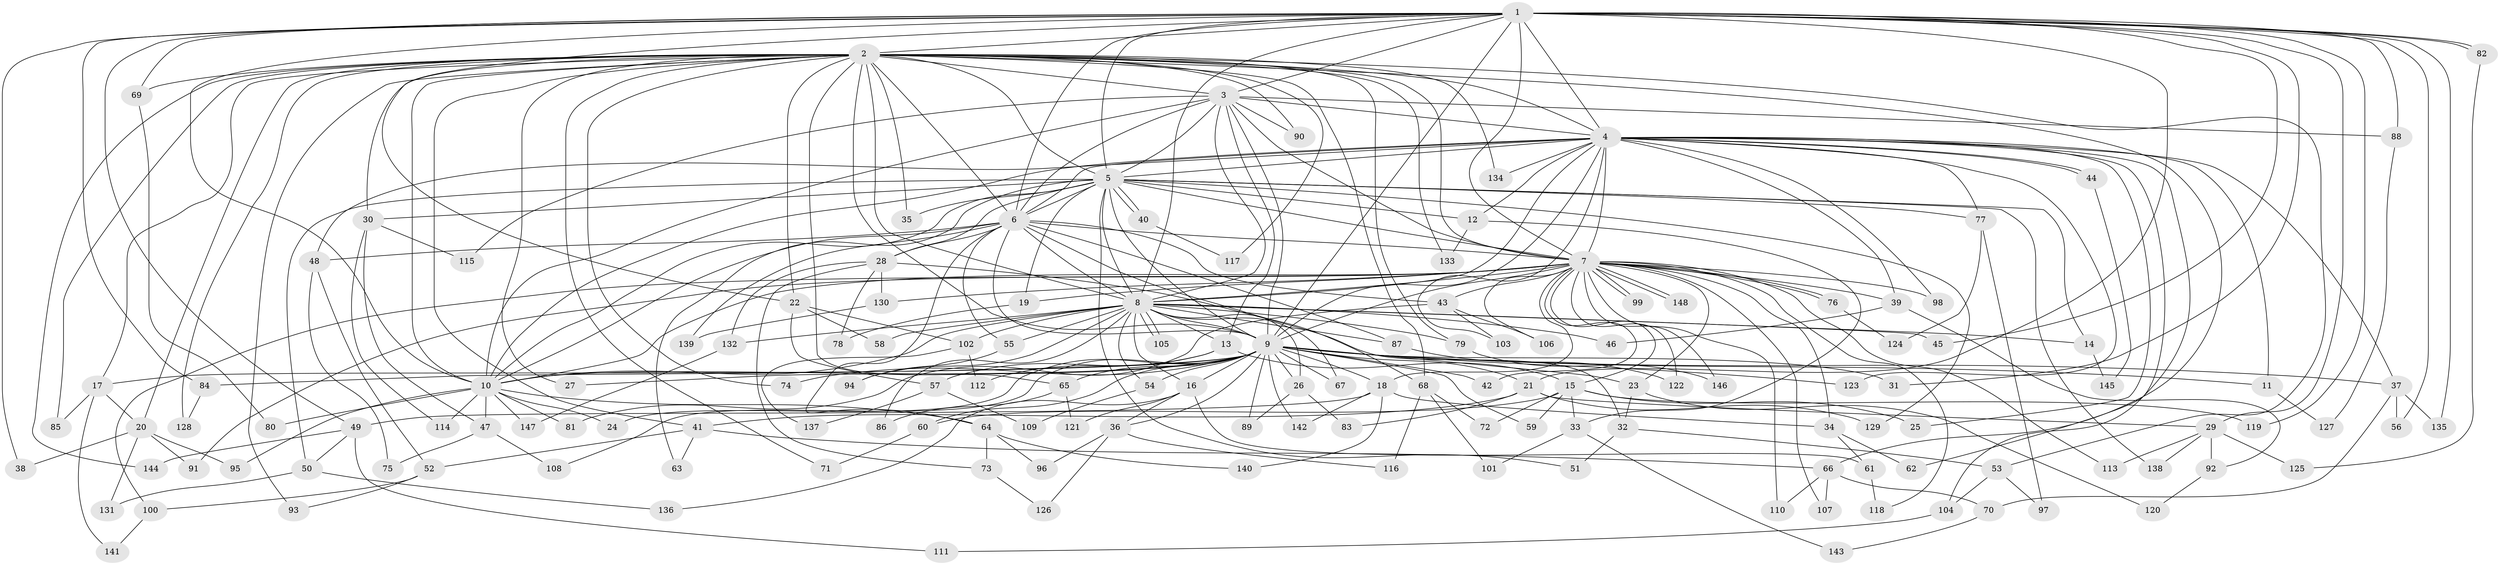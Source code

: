 // coarse degree distribution, {22: 0.008928571428571428, 33: 0.017857142857142856, 14: 0.008928571428571428, 24: 0.008928571428571428, 21: 0.008928571428571428, 28: 0.008928571428571428, 31: 0.008928571428571428, 16: 0.008928571428571428, 3: 0.15178571428571427, 4: 0.10714285714285714, 8: 0.017857142857142856, 7: 0.026785714285714284, 5: 0.0625, 9: 0.008928571428571428, 6: 0.026785714285714284, 2: 0.5, 1: 0.017857142857142856}
// Generated by graph-tools (version 1.1) at 2025/41/03/06/25 10:41:32]
// undirected, 148 vertices, 321 edges
graph export_dot {
graph [start="1"]
  node [color=gray90,style=filled];
  1;
  2;
  3;
  4;
  5;
  6;
  7;
  8;
  9;
  10;
  11;
  12;
  13;
  14;
  15;
  16;
  17;
  18;
  19;
  20;
  21;
  22;
  23;
  24;
  25;
  26;
  27;
  28;
  29;
  30;
  31;
  32;
  33;
  34;
  35;
  36;
  37;
  38;
  39;
  40;
  41;
  42;
  43;
  44;
  45;
  46;
  47;
  48;
  49;
  50;
  51;
  52;
  53;
  54;
  55;
  56;
  57;
  58;
  59;
  60;
  61;
  62;
  63;
  64;
  65;
  66;
  67;
  68;
  69;
  70;
  71;
  72;
  73;
  74;
  75;
  76;
  77;
  78;
  79;
  80;
  81;
  82;
  83;
  84;
  85;
  86;
  87;
  88;
  89;
  90;
  91;
  92;
  93;
  94;
  95;
  96;
  97;
  98;
  99;
  100;
  101;
  102;
  103;
  104;
  105;
  106;
  107;
  108;
  109;
  110;
  111;
  112;
  113;
  114;
  115;
  116;
  117;
  118;
  119;
  120;
  121;
  122;
  123;
  124;
  125;
  126;
  127;
  128;
  129;
  130;
  131;
  132;
  133;
  134;
  135;
  136;
  137;
  138;
  139;
  140;
  141;
  142;
  143;
  144;
  145;
  146;
  147;
  148;
  1 -- 2;
  1 -- 3;
  1 -- 4;
  1 -- 5;
  1 -- 6;
  1 -- 7;
  1 -- 8;
  1 -- 9;
  1 -- 10;
  1 -- 21;
  1 -- 22;
  1 -- 29;
  1 -- 31;
  1 -- 38;
  1 -- 45;
  1 -- 49;
  1 -- 56;
  1 -- 69;
  1 -- 82;
  1 -- 82;
  1 -- 84;
  1 -- 88;
  1 -- 119;
  1 -- 135;
  2 -- 3;
  2 -- 4;
  2 -- 5;
  2 -- 6;
  2 -- 7;
  2 -- 8;
  2 -- 9;
  2 -- 10;
  2 -- 17;
  2 -- 20;
  2 -- 22;
  2 -- 27;
  2 -- 30;
  2 -- 35;
  2 -- 41;
  2 -- 53;
  2 -- 65;
  2 -- 66;
  2 -- 68;
  2 -- 69;
  2 -- 71;
  2 -- 74;
  2 -- 79;
  2 -- 85;
  2 -- 90;
  2 -- 93;
  2 -- 117;
  2 -- 128;
  2 -- 133;
  2 -- 134;
  2 -- 144;
  3 -- 4;
  3 -- 5;
  3 -- 6;
  3 -- 7;
  3 -- 8;
  3 -- 9;
  3 -- 10;
  3 -- 13;
  3 -- 88;
  3 -- 90;
  3 -- 115;
  4 -- 5;
  4 -- 6;
  4 -- 7;
  4 -- 8;
  4 -- 9;
  4 -- 10;
  4 -- 11;
  4 -- 12;
  4 -- 25;
  4 -- 37;
  4 -- 39;
  4 -- 44;
  4 -- 44;
  4 -- 48;
  4 -- 62;
  4 -- 77;
  4 -- 98;
  4 -- 103;
  4 -- 104;
  4 -- 123;
  4 -- 134;
  5 -- 6;
  5 -- 7;
  5 -- 8;
  5 -- 9;
  5 -- 10;
  5 -- 12;
  5 -- 14;
  5 -- 19;
  5 -- 28;
  5 -- 30;
  5 -- 35;
  5 -- 40;
  5 -- 40;
  5 -- 50;
  5 -- 51;
  5 -- 63;
  5 -- 77;
  5 -- 129;
  5 -- 138;
  6 -- 7;
  6 -- 8;
  6 -- 9;
  6 -- 10;
  6 -- 28;
  6 -- 43;
  6 -- 48;
  6 -- 55;
  6 -- 64;
  6 -- 68;
  6 -- 87;
  6 -- 139;
  7 -- 8;
  7 -- 9;
  7 -- 10;
  7 -- 15;
  7 -- 18;
  7 -- 19;
  7 -- 23;
  7 -- 34;
  7 -- 39;
  7 -- 42;
  7 -- 43;
  7 -- 76;
  7 -- 76;
  7 -- 91;
  7 -- 98;
  7 -- 99;
  7 -- 99;
  7 -- 100;
  7 -- 106;
  7 -- 107;
  7 -- 110;
  7 -- 113;
  7 -- 118;
  7 -- 122;
  7 -- 130;
  7 -- 146;
  7 -- 148;
  7 -- 148;
  8 -- 9;
  8 -- 10;
  8 -- 13;
  8 -- 14;
  8 -- 16;
  8 -- 26;
  8 -- 45;
  8 -- 46;
  8 -- 54;
  8 -- 55;
  8 -- 58;
  8 -- 67;
  8 -- 79;
  8 -- 86;
  8 -- 87;
  8 -- 94;
  8 -- 102;
  8 -- 105;
  8 -- 105;
  8 -- 132;
  9 -- 10;
  9 -- 11;
  9 -- 16;
  9 -- 17;
  9 -- 18;
  9 -- 21;
  9 -- 23;
  9 -- 24;
  9 -- 26;
  9 -- 27;
  9 -- 31;
  9 -- 36;
  9 -- 37;
  9 -- 42;
  9 -- 54;
  9 -- 59;
  9 -- 60;
  9 -- 65;
  9 -- 67;
  9 -- 74;
  9 -- 84;
  9 -- 89;
  9 -- 108;
  9 -- 123;
  9 -- 142;
  10 -- 24;
  10 -- 47;
  10 -- 64;
  10 -- 80;
  10 -- 81;
  10 -- 95;
  10 -- 114;
  10 -- 147;
  11 -- 127;
  12 -- 33;
  12 -- 133;
  13 -- 15;
  13 -- 57;
  13 -- 112;
  14 -- 145;
  15 -- 25;
  15 -- 33;
  15 -- 59;
  15 -- 60;
  15 -- 72;
  15 -- 119;
  16 -- 36;
  16 -- 61;
  16 -- 121;
  16 -- 136;
  17 -- 20;
  17 -- 85;
  17 -- 141;
  18 -- 34;
  18 -- 49;
  18 -- 140;
  18 -- 142;
  19 -- 78;
  20 -- 38;
  20 -- 91;
  20 -- 95;
  20 -- 131;
  21 -- 29;
  21 -- 41;
  21 -- 83;
  21 -- 129;
  22 -- 57;
  22 -- 58;
  22 -- 102;
  23 -- 32;
  23 -- 120;
  26 -- 83;
  26 -- 89;
  28 -- 32;
  28 -- 73;
  28 -- 78;
  28 -- 130;
  28 -- 132;
  29 -- 92;
  29 -- 113;
  29 -- 125;
  29 -- 138;
  30 -- 47;
  30 -- 114;
  30 -- 115;
  32 -- 51;
  32 -- 53;
  33 -- 101;
  33 -- 143;
  34 -- 61;
  34 -- 62;
  36 -- 96;
  36 -- 116;
  36 -- 126;
  37 -- 56;
  37 -- 70;
  37 -- 135;
  39 -- 46;
  39 -- 92;
  40 -- 117;
  41 -- 52;
  41 -- 63;
  41 -- 66;
  43 -- 81;
  43 -- 103;
  43 -- 106;
  44 -- 145;
  47 -- 75;
  47 -- 108;
  48 -- 52;
  48 -- 75;
  49 -- 50;
  49 -- 111;
  49 -- 144;
  50 -- 131;
  50 -- 136;
  52 -- 93;
  52 -- 100;
  53 -- 97;
  53 -- 104;
  54 -- 109;
  55 -- 94;
  57 -- 109;
  57 -- 137;
  60 -- 71;
  61 -- 118;
  64 -- 73;
  64 -- 96;
  64 -- 140;
  65 -- 86;
  65 -- 121;
  66 -- 70;
  66 -- 107;
  66 -- 110;
  68 -- 72;
  68 -- 101;
  68 -- 116;
  69 -- 80;
  70 -- 143;
  73 -- 126;
  76 -- 124;
  77 -- 97;
  77 -- 124;
  79 -- 146;
  82 -- 125;
  84 -- 128;
  87 -- 122;
  88 -- 127;
  92 -- 120;
  100 -- 141;
  102 -- 112;
  102 -- 137;
  104 -- 111;
  130 -- 139;
  132 -- 147;
}
